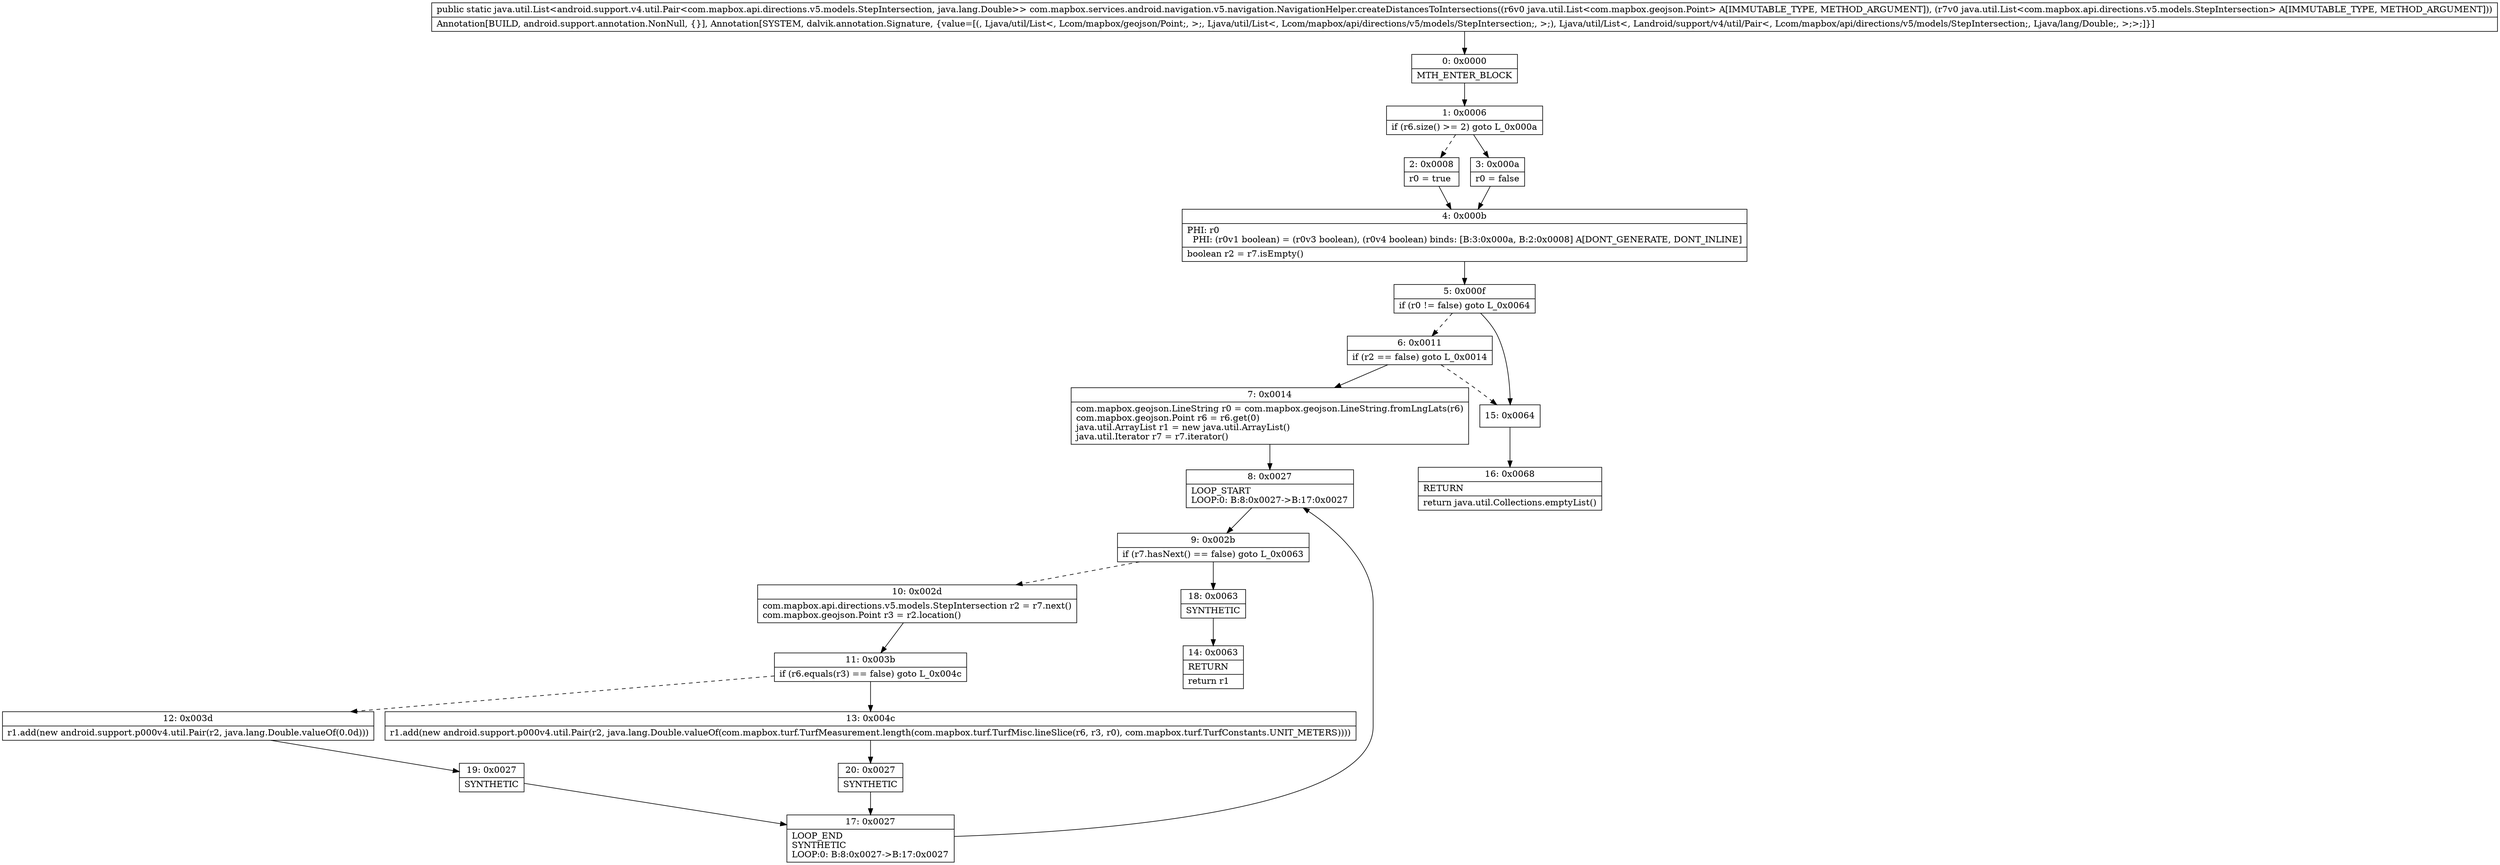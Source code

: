 digraph "CFG forcom.mapbox.services.android.navigation.v5.navigation.NavigationHelper.createDistancesToIntersections(Ljava\/util\/List;Ljava\/util\/List;)Ljava\/util\/List;" {
Node_0 [shape=record,label="{0\:\ 0x0000|MTH_ENTER_BLOCK\l}"];
Node_1 [shape=record,label="{1\:\ 0x0006|if (r6.size() \>= 2) goto L_0x000a\l}"];
Node_2 [shape=record,label="{2\:\ 0x0008|r0 = true\l}"];
Node_3 [shape=record,label="{3\:\ 0x000a|r0 = false\l}"];
Node_4 [shape=record,label="{4\:\ 0x000b|PHI: r0 \l  PHI: (r0v1 boolean) = (r0v3 boolean), (r0v4 boolean) binds: [B:3:0x000a, B:2:0x0008] A[DONT_GENERATE, DONT_INLINE]\l|boolean r2 = r7.isEmpty()\l}"];
Node_5 [shape=record,label="{5\:\ 0x000f|if (r0 != false) goto L_0x0064\l}"];
Node_6 [shape=record,label="{6\:\ 0x0011|if (r2 == false) goto L_0x0014\l}"];
Node_7 [shape=record,label="{7\:\ 0x0014|com.mapbox.geojson.LineString r0 = com.mapbox.geojson.LineString.fromLngLats(r6)\lcom.mapbox.geojson.Point r6 = r6.get(0)\ljava.util.ArrayList r1 = new java.util.ArrayList()\ljava.util.Iterator r7 = r7.iterator()\l}"];
Node_8 [shape=record,label="{8\:\ 0x0027|LOOP_START\lLOOP:0: B:8:0x0027\-\>B:17:0x0027\l}"];
Node_9 [shape=record,label="{9\:\ 0x002b|if (r7.hasNext() == false) goto L_0x0063\l}"];
Node_10 [shape=record,label="{10\:\ 0x002d|com.mapbox.api.directions.v5.models.StepIntersection r2 = r7.next()\lcom.mapbox.geojson.Point r3 = r2.location()\l}"];
Node_11 [shape=record,label="{11\:\ 0x003b|if (r6.equals(r3) == false) goto L_0x004c\l}"];
Node_12 [shape=record,label="{12\:\ 0x003d|r1.add(new android.support.p000v4.util.Pair(r2, java.lang.Double.valueOf(0.0d)))\l}"];
Node_13 [shape=record,label="{13\:\ 0x004c|r1.add(new android.support.p000v4.util.Pair(r2, java.lang.Double.valueOf(com.mapbox.turf.TurfMeasurement.length(com.mapbox.turf.TurfMisc.lineSlice(r6, r3, r0), com.mapbox.turf.TurfConstants.UNIT_METERS))))\l}"];
Node_14 [shape=record,label="{14\:\ 0x0063|RETURN\l|return r1\l}"];
Node_15 [shape=record,label="{15\:\ 0x0064}"];
Node_16 [shape=record,label="{16\:\ 0x0068|RETURN\l|return java.util.Collections.emptyList()\l}"];
Node_17 [shape=record,label="{17\:\ 0x0027|LOOP_END\lSYNTHETIC\lLOOP:0: B:8:0x0027\-\>B:17:0x0027\l}"];
Node_18 [shape=record,label="{18\:\ 0x0063|SYNTHETIC\l}"];
Node_19 [shape=record,label="{19\:\ 0x0027|SYNTHETIC\l}"];
Node_20 [shape=record,label="{20\:\ 0x0027|SYNTHETIC\l}"];
MethodNode[shape=record,label="{public static java.util.List\<android.support.v4.util.Pair\<com.mapbox.api.directions.v5.models.StepIntersection, java.lang.Double\>\> com.mapbox.services.android.navigation.v5.navigation.NavigationHelper.createDistancesToIntersections((r6v0 java.util.List\<com.mapbox.geojson.Point\> A[IMMUTABLE_TYPE, METHOD_ARGUMENT]), (r7v0 java.util.List\<com.mapbox.api.directions.v5.models.StepIntersection\> A[IMMUTABLE_TYPE, METHOD_ARGUMENT]))  | Annotation[BUILD, android.support.annotation.NonNull, \{\}], Annotation[SYSTEM, dalvik.annotation.Signature, \{value=[(, Ljava\/util\/List\<, Lcom\/mapbox\/geojson\/Point;, \>;, Ljava\/util\/List\<, Lcom\/mapbox\/api\/directions\/v5\/models\/StepIntersection;, \>;), Ljava\/util\/List\<, Landroid\/support\/v4\/util\/Pair\<, Lcom\/mapbox\/api\/directions\/v5\/models\/StepIntersection;, Ljava\/lang\/Double;, \>;\>;]\}]\l}"];
MethodNode -> Node_0;
Node_0 -> Node_1;
Node_1 -> Node_2[style=dashed];
Node_1 -> Node_3;
Node_2 -> Node_4;
Node_3 -> Node_4;
Node_4 -> Node_5;
Node_5 -> Node_6[style=dashed];
Node_5 -> Node_15;
Node_6 -> Node_7;
Node_6 -> Node_15[style=dashed];
Node_7 -> Node_8;
Node_8 -> Node_9;
Node_9 -> Node_10[style=dashed];
Node_9 -> Node_18;
Node_10 -> Node_11;
Node_11 -> Node_12[style=dashed];
Node_11 -> Node_13;
Node_12 -> Node_19;
Node_13 -> Node_20;
Node_15 -> Node_16;
Node_17 -> Node_8;
Node_18 -> Node_14;
Node_19 -> Node_17;
Node_20 -> Node_17;
}

